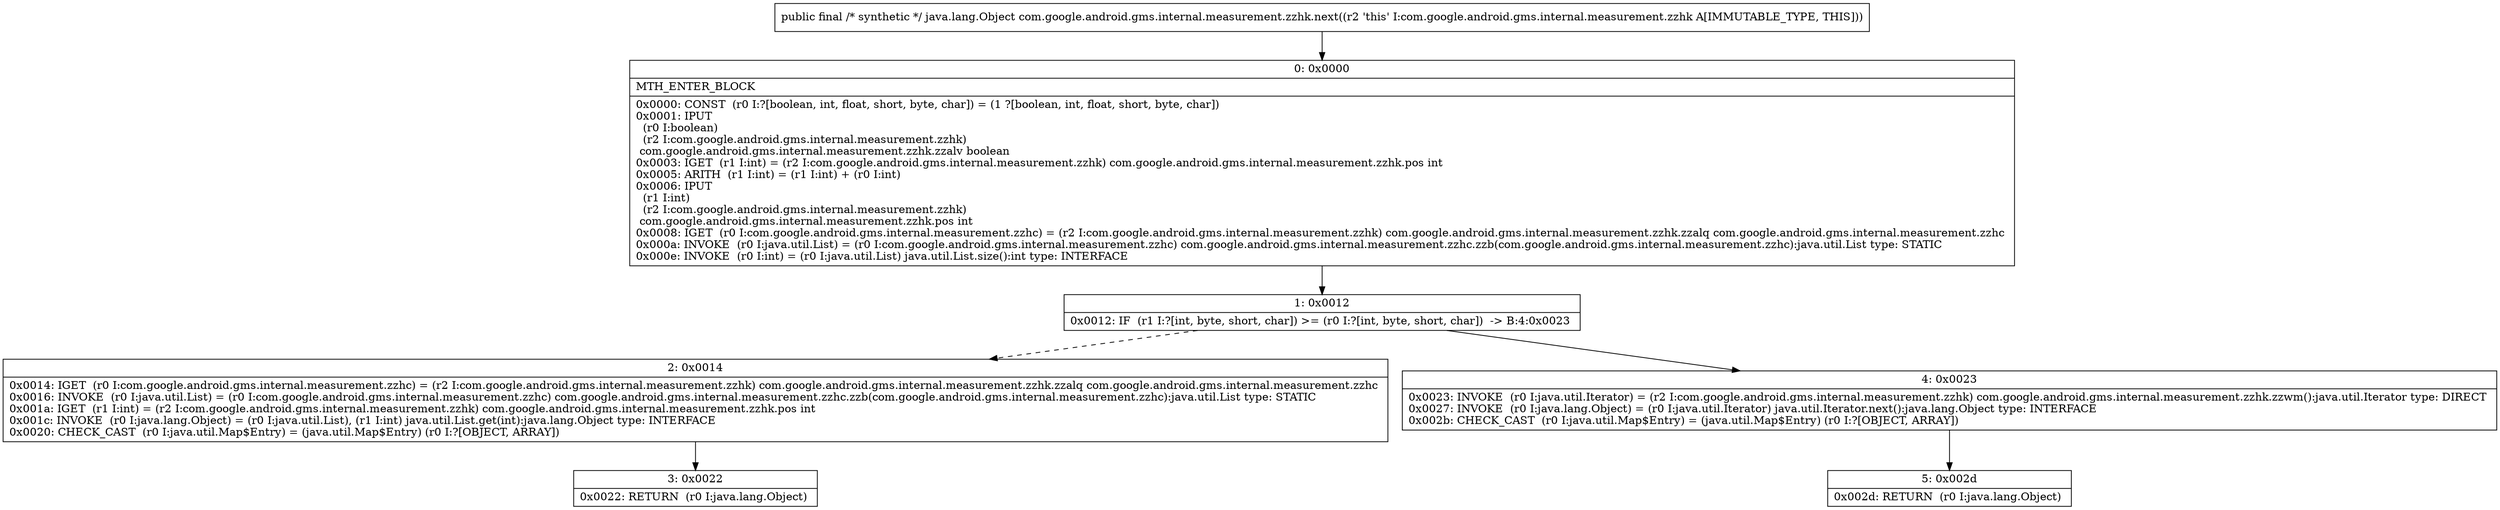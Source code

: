 digraph "CFG forcom.google.android.gms.internal.measurement.zzhk.next()Ljava\/lang\/Object;" {
Node_0 [shape=record,label="{0\:\ 0x0000|MTH_ENTER_BLOCK\l|0x0000: CONST  (r0 I:?[boolean, int, float, short, byte, char]) = (1 ?[boolean, int, float, short, byte, char]) \l0x0001: IPUT  \l  (r0 I:boolean)\l  (r2 I:com.google.android.gms.internal.measurement.zzhk)\l com.google.android.gms.internal.measurement.zzhk.zzalv boolean \l0x0003: IGET  (r1 I:int) = (r2 I:com.google.android.gms.internal.measurement.zzhk) com.google.android.gms.internal.measurement.zzhk.pos int \l0x0005: ARITH  (r1 I:int) = (r1 I:int) + (r0 I:int) \l0x0006: IPUT  \l  (r1 I:int)\l  (r2 I:com.google.android.gms.internal.measurement.zzhk)\l com.google.android.gms.internal.measurement.zzhk.pos int \l0x0008: IGET  (r0 I:com.google.android.gms.internal.measurement.zzhc) = (r2 I:com.google.android.gms.internal.measurement.zzhk) com.google.android.gms.internal.measurement.zzhk.zzalq com.google.android.gms.internal.measurement.zzhc \l0x000a: INVOKE  (r0 I:java.util.List) = (r0 I:com.google.android.gms.internal.measurement.zzhc) com.google.android.gms.internal.measurement.zzhc.zzb(com.google.android.gms.internal.measurement.zzhc):java.util.List type: STATIC \l0x000e: INVOKE  (r0 I:int) = (r0 I:java.util.List) java.util.List.size():int type: INTERFACE \l}"];
Node_1 [shape=record,label="{1\:\ 0x0012|0x0012: IF  (r1 I:?[int, byte, short, char]) \>= (r0 I:?[int, byte, short, char])  \-\> B:4:0x0023 \l}"];
Node_2 [shape=record,label="{2\:\ 0x0014|0x0014: IGET  (r0 I:com.google.android.gms.internal.measurement.zzhc) = (r2 I:com.google.android.gms.internal.measurement.zzhk) com.google.android.gms.internal.measurement.zzhk.zzalq com.google.android.gms.internal.measurement.zzhc \l0x0016: INVOKE  (r0 I:java.util.List) = (r0 I:com.google.android.gms.internal.measurement.zzhc) com.google.android.gms.internal.measurement.zzhc.zzb(com.google.android.gms.internal.measurement.zzhc):java.util.List type: STATIC \l0x001a: IGET  (r1 I:int) = (r2 I:com.google.android.gms.internal.measurement.zzhk) com.google.android.gms.internal.measurement.zzhk.pos int \l0x001c: INVOKE  (r0 I:java.lang.Object) = (r0 I:java.util.List), (r1 I:int) java.util.List.get(int):java.lang.Object type: INTERFACE \l0x0020: CHECK_CAST  (r0 I:java.util.Map$Entry) = (java.util.Map$Entry) (r0 I:?[OBJECT, ARRAY]) \l}"];
Node_3 [shape=record,label="{3\:\ 0x0022|0x0022: RETURN  (r0 I:java.lang.Object) \l}"];
Node_4 [shape=record,label="{4\:\ 0x0023|0x0023: INVOKE  (r0 I:java.util.Iterator) = (r2 I:com.google.android.gms.internal.measurement.zzhk) com.google.android.gms.internal.measurement.zzhk.zzwm():java.util.Iterator type: DIRECT \l0x0027: INVOKE  (r0 I:java.lang.Object) = (r0 I:java.util.Iterator) java.util.Iterator.next():java.lang.Object type: INTERFACE \l0x002b: CHECK_CAST  (r0 I:java.util.Map$Entry) = (java.util.Map$Entry) (r0 I:?[OBJECT, ARRAY]) \l}"];
Node_5 [shape=record,label="{5\:\ 0x002d|0x002d: RETURN  (r0 I:java.lang.Object) \l}"];
MethodNode[shape=record,label="{public final \/* synthetic *\/ java.lang.Object com.google.android.gms.internal.measurement.zzhk.next((r2 'this' I:com.google.android.gms.internal.measurement.zzhk A[IMMUTABLE_TYPE, THIS])) }"];
MethodNode -> Node_0;
Node_0 -> Node_1;
Node_1 -> Node_2[style=dashed];
Node_1 -> Node_4;
Node_2 -> Node_3;
Node_4 -> Node_5;
}

